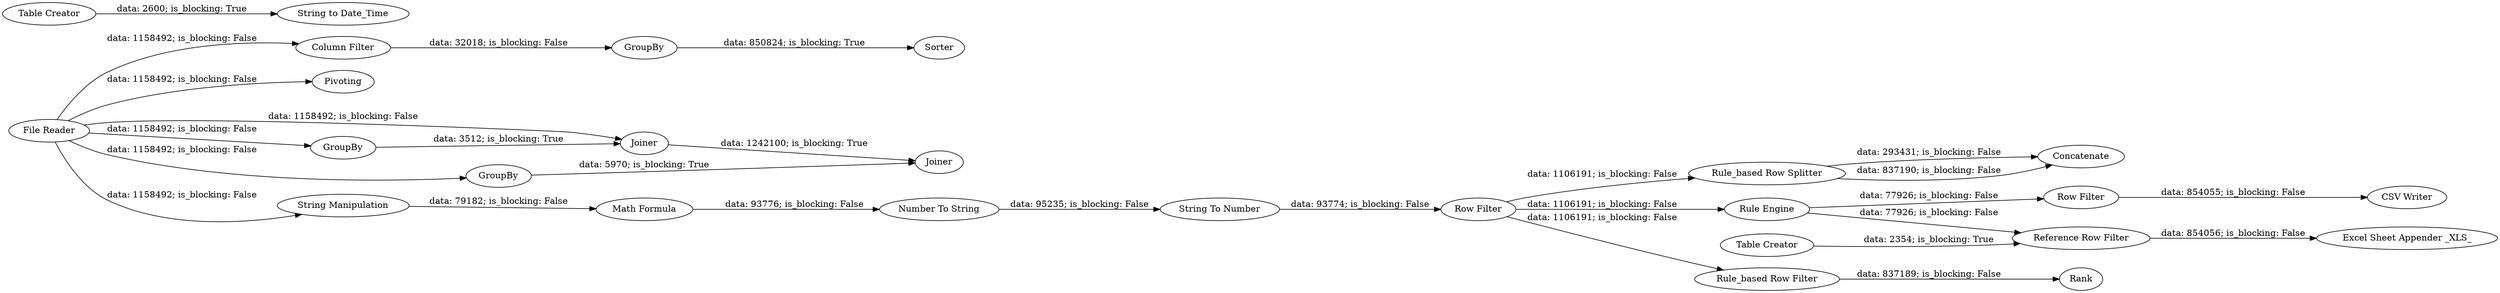 digraph {
	"-5607408204369895976_16" [label=Joiner]
	"-5607408204369895976_59" [label=Joiner]
	"-5607408204369895976_55" [label=Concatenate]
	"-5607408204369895976_29" [label="Math Formula"]
	"-5607408204369895976_54" [label="Rule_based Row Splitter"]
	"-5607408204369895976_56" [label="Table Creator"]
	"-5607408204369895976_45" [label=Pivoting]
	"-5607408204369895976_61" [label=Sorter]
	"-5607408204369895976_52" [label="Row Filter"]
	"-5607408204369895976_57" [label="String to Date_Time"]
	"-5607408204369895976_30" [label="Rule Engine"]
	"-5607408204369895976_22" [label="File Reader"]
	"-5607408204369895976_25" [label=GroupBy]
	"-5607408204369895976_46" [label="CSV Writer"]
	"-5607408204369895976_53" [label="Column Filter"]
	"-5607408204369895976_48" [label="Number To String"]
	"-5607408204369895976_58" [label=GroupBy]
	"-5607408204369895976_50" [label="Row Filter"]
	"-5607408204369895976_10" [label="Reference Row Filter"]
	"-5607408204369895976_13" [label=GroupBy]
	"-5607408204369895976_47" [label="Excel Sheet Appender _XLS_"]
	"-5607408204369895976_49" [label="String To Number"]
	"-5607408204369895976_60" [label=Rank]
	"-5607408204369895976_51" [label="Rule_based Row Filter"]
	"-5607408204369895976_28" [label="String Manipulation"]
	"-5607408204369895976_11" [label="Table Creator"]
	"-5607408204369895976_54" -> "-5607408204369895976_55" [label="data: 293431; is_blocking: False"]
	"-5607408204369895976_54" -> "-5607408204369895976_55" [label="data: 837190; is_blocking: False"]
	"-5607408204369895976_10" -> "-5607408204369895976_47" [label="data: 854056; is_blocking: False"]
	"-5607408204369895976_49" -> "-5607408204369895976_52" [label="data: 93774; is_blocking: False"]
	"-5607408204369895976_50" -> "-5607408204369895976_46" [label="data: 854055; is_blocking: False"]
	"-5607408204369895976_22" -> "-5607408204369895976_28" [label="data: 1158492; is_blocking: False"]
	"-5607408204369895976_28" -> "-5607408204369895976_29" [label="data: 79182; is_blocking: False"]
	"-5607408204369895976_22" -> "-5607408204369895976_45" [label="data: 1158492; is_blocking: False"]
	"-5607408204369895976_52" -> "-5607408204369895976_54" [label="data: 1106191; is_blocking: False"]
	"-5607408204369895976_25" -> "-5607408204369895976_61" [label="data: 850824; is_blocking: True"]
	"-5607408204369895976_16" -> "-5607408204369895976_59" [label="data: 1242100; is_blocking: True"]
	"-5607408204369895976_22" -> "-5607408204369895976_53" [label="data: 1158492; is_blocking: False"]
	"-5607408204369895976_30" -> "-5607408204369895976_10" [label="data: 77926; is_blocking: False"]
	"-5607408204369895976_22" -> "-5607408204369895976_58" [label="data: 1158492; is_blocking: False"]
	"-5607408204369895976_53" -> "-5607408204369895976_25" [label="data: 32018; is_blocking: False"]
	"-5607408204369895976_22" -> "-5607408204369895976_13" [label="data: 1158492; is_blocking: False"]
	"-5607408204369895976_52" -> "-5607408204369895976_30" [label="data: 1106191; is_blocking: False"]
	"-5607408204369895976_11" -> "-5607408204369895976_10" [label="data: 2354; is_blocking: True"]
	"-5607408204369895976_22" -> "-5607408204369895976_16" [label="data: 1158492; is_blocking: False"]
	"-5607408204369895976_56" -> "-5607408204369895976_57" [label="data: 2600; is_blocking: True"]
	"-5607408204369895976_29" -> "-5607408204369895976_48" [label="data: 93776; is_blocking: False"]
	"-5607408204369895976_58" -> "-5607408204369895976_59" [label="data: 5970; is_blocking: True"]
	"-5607408204369895976_30" -> "-5607408204369895976_50" [label="data: 77926; is_blocking: False"]
	"-5607408204369895976_48" -> "-5607408204369895976_49" [label="data: 95235; is_blocking: False"]
	"-5607408204369895976_52" -> "-5607408204369895976_51" [label="data: 1106191; is_blocking: False"]
	"-5607408204369895976_13" -> "-5607408204369895976_16" [label="data: 3512; is_blocking: True"]
	"-5607408204369895976_51" -> "-5607408204369895976_60" [label="data: 837189; is_blocking: False"]
	rankdir=LR
}
